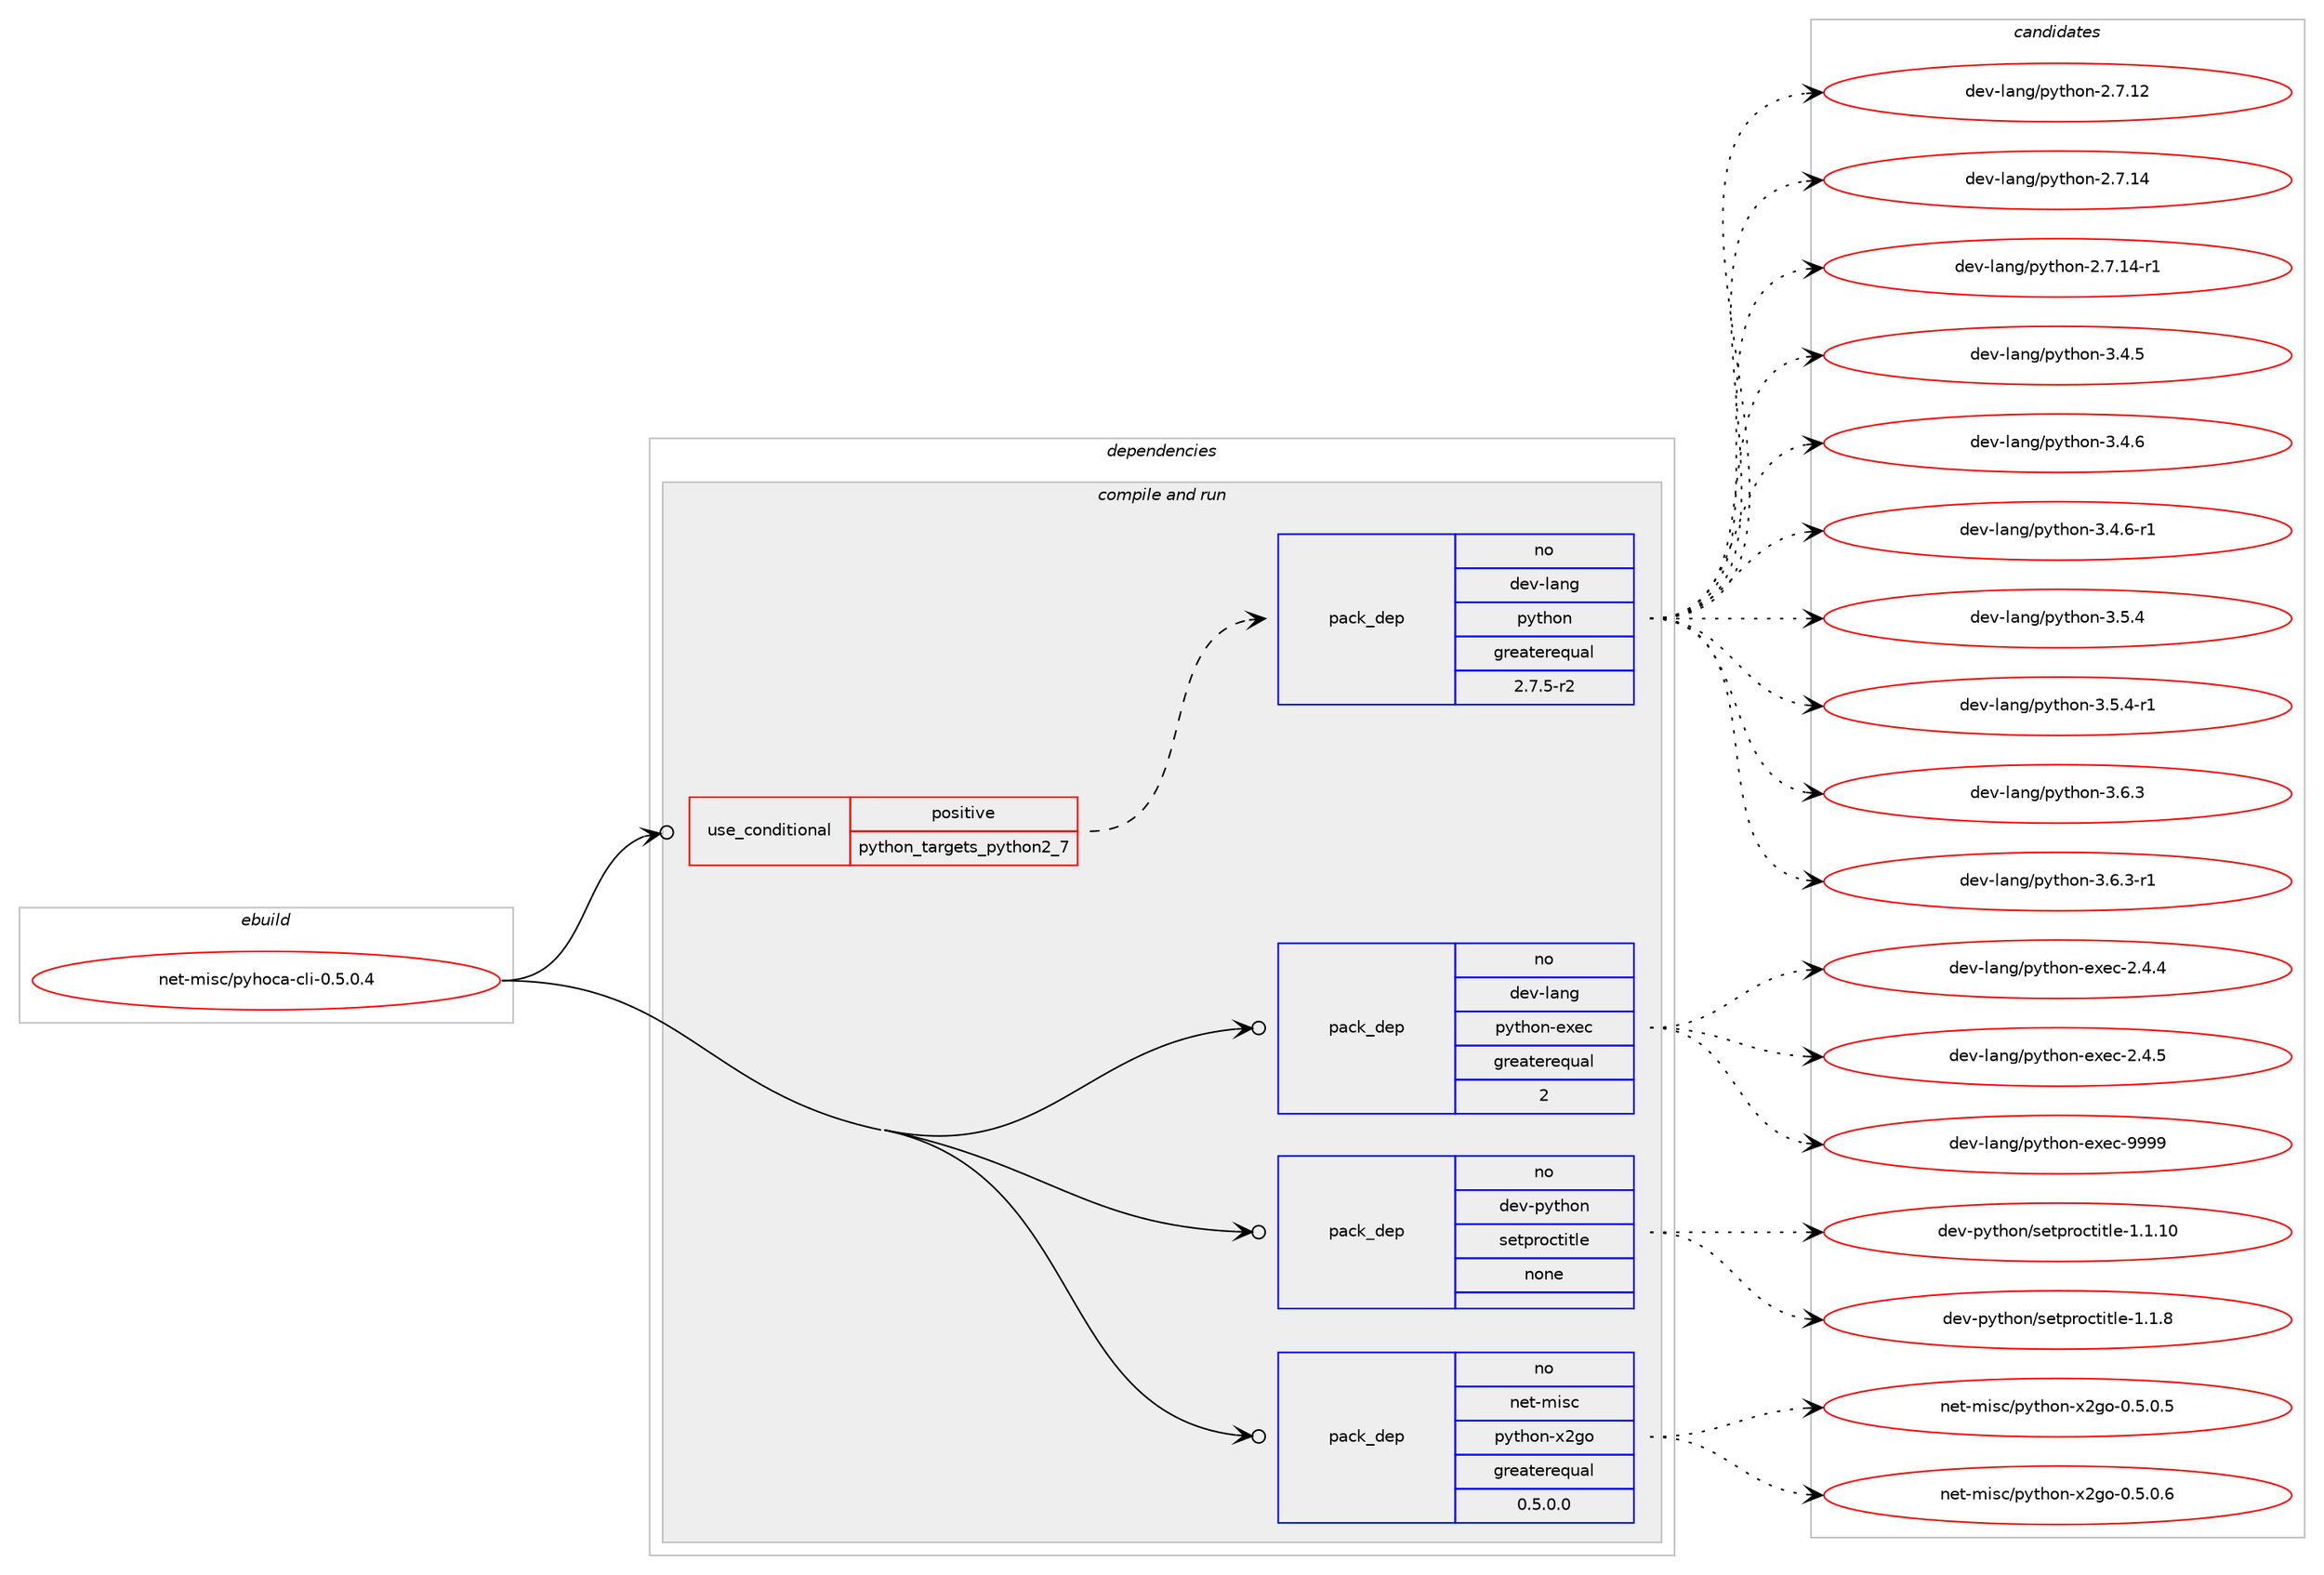 digraph prolog {

# *************
# Graph options
# *************

newrank=true;
concentrate=true;
compound=true;
graph [rankdir=LR,fontname=Helvetica,fontsize=10,ranksep=1.5];#, ranksep=2.5, nodesep=0.2];
edge  [arrowhead=vee];
node  [fontname=Helvetica,fontsize=10];

# **********
# The ebuild
# **********

subgraph cluster_leftcol {
color=gray;
rank=same;
label=<<i>ebuild</i>>;
id [label="net-misc/pyhoca-cli-0.5.0.4", color=red, width=4, href="../net-misc/pyhoca-cli-0.5.0.4.svg"];
}

# ****************
# The dependencies
# ****************

subgraph cluster_midcol {
color=gray;
label=<<i>dependencies</i>>;
subgraph cluster_compile {
fillcolor="#eeeeee";
style=filled;
label=<<i>compile</i>>;
}
subgraph cluster_compileandrun {
fillcolor="#eeeeee";
style=filled;
label=<<i>compile and run</i>>;
subgraph cond215 {
dependency795 [label=<<TABLE BORDER="0" CELLBORDER="1" CELLSPACING="0" CELLPADDING="4"><TR><TD ROWSPAN="3" CELLPADDING="10">use_conditional</TD></TR><TR><TD>positive</TD></TR><TR><TD>python_targets_python2_7</TD></TR></TABLE>>, shape=none, color=red];
subgraph pack569 {
dependency796 [label=<<TABLE BORDER="0" CELLBORDER="1" CELLSPACING="0" CELLPADDING="4" WIDTH="220"><TR><TD ROWSPAN="6" CELLPADDING="30">pack_dep</TD></TR><TR><TD WIDTH="110">no</TD></TR><TR><TD>dev-lang</TD></TR><TR><TD>python</TD></TR><TR><TD>greaterequal</TD></TR><TR><TD>2.7.5-r2</TD></TR></TABLE>>, shape=none, color=blue];
}
dependency795:e -> dependency796:w [weight=20,style="dashed",arrowhead="vee"];
}
id:e -> dependency795:w [weight=20,style="solid",arrowhead="odotvee"];
subgraph pack570 {
dependency797 [label=<<TABLE BORDER="0" CELLBORDER="1" CELLSPACING="0" CELLPADDING="4" WIDTH="220"><TR><TD ROWSPAN="6" CELLPADDING="30">pack_dep</TD></TR><TR><TD WIDTH="110">no</TD></TR><TR><TD>dev-lang</TD></TR><TR><TD>python-exec</TD></TR><TR><TD>greaterequal</TD></TR><TR><TD>2</TD></TR></TABLE>>, shape=none, color=blue];
}
id:e -> dependency797:w [weight=20,style="solid",arrowhead="odotvee"];
subgraph pack571 {
dependency798 [label=<<TABLE BORDER="0" CELLBORDER="1" CELLSPACING="0" CELLPADDING="4" WIDTH="220"><TR><TD ROWSPAN="6" CELLPADDING="30">pack_dep</TD></TR><TR><TD WIDTH="110">no</TD></TR><TR><TD>dev-python</TD></TR><TR><TD>setproctitle</TD></TR><TR><TD>none</TD></TR><TR><TD></TD></TR></TABLE>>, shape=none, color=blue];
}
id:e -> dependency798:w [weight=20,style="solid",arrowhead="odotvee"];
subgraph pack572 {
dependency799 [label=<<TABLE BORDER="0" CELLBORDER="1" CELLSPACING="0" CELLPADDING="4" WIDTH="220"><TR><TD ROWSPAN="6" CELLPADDING="30">pack_dep</TD></TR><TR><TD WIDTH="110">no</TD></TR><TR><TD>net-misc</TD></TR><TR><TD>python-x2go</TD></TR><TR><TD>greaterequal</TD></TR><TR><TD>0.5.0.0</TD></TR></TABLE>>, shape=none, color=blue];
}
id:e -> dependency799:w [weight=20,style="solid",arrowhead="odotvee"];
}
subgraph cluster_run {
fillcolor="#eeeeee";
style=filled;
label=<<i>run</i>>;
}
}

# **************
# The candidates
# **************

subgraph cluster_choices {
rank=same;
color=gray;
label=<<i>candidates</i>>;

subgraph choice569 {
color=black;
nodesep=1;
choice10010111845108971101034711212111610411111045504655464950 [label="dev-lang/python-2.7.12", color=red, width=4,href="../dev-lang/python-2.7.12.svg"];
choice10010111845108971101034711212111610411111045504655464952 [label="dev-lang/python-2.7.14", color=red, width=4,href="../dev-lang/python-2.7.14.svg"];
choice100101118451089711010347112121116104111110455046554649524511449 [label="dev-lang/python-2.7.14-r1", color=red, width=4,href="../dev-lang/python-2.7.14-r1.svg"];
choice100101118451089711010347112121116104111110455146524653 [label="dev-lang/python-3.4.5", color=red, width=4,href="../dev-lang/python-3.4.5.svg"];
choice100101118451089711010347112121116104111110455146524654 [label="dev-lang/python-3.4.6", color=red, width=4,href="../dev-lang/python-3.4.6.svg"];
choice1001011184510897110103471121211161041111104551465246544511449 [label="dev-lang/python-3.4.6-r1", color=red, width=4,href="../dev-lang/python-3.4.6-r1.svg"];
choice100101118451089711010347112121116104111110455146534652 [label="dev-lang/python-3.5.4", color=red, width=4,href="../dev-lang/python-3.5.4.svg"];
choice1001011184510897110103471121211161041111104551465346524511449 [label="dev-lang/python-3.5.4-r1", color=red, width=4,href="../dev-lang/python-3.5.4-r1.svg"];
choice100101118451089711010347112121116104111110455146544651 [label="dev-lang/python-3.6.3", color=red, width=4,href="../dev-lang/python-3.6.3.svg"];
choice1001011184510897110103471121211161041111104551465446514511449 [label="dev-lang/python-3.6.3-r1", color=red, width=4,href="../dev-lang/python-3.6.3-r1.svg"];
dependency796:e -> choice10010111845108971101034711212111610411111045504655464950:w [style=dotted,weight="100"];
dependency796:e -> choice10010111845108971101034711212111610411111045504655464952:w [style=dotted,weight="100"];
dependency796:e -> choice100101118451089711010347112121116104111110455046554649524511449:w [style=dotted,weight="100"];
dependency796:e -> choice100101118451089711010347112121116104111110455146524653:w [style=dotted,weight="100"];
dependency796:e -> choice100101118451089711010347112121116104111110455146524654:w [style=dotted,weight="100"];
dependency796:e -> choice1001011184510897110103471121211161041111104551465246544511449:w [style=dotted,weight="100"];
dependency796:e -> choice100101118451089711010347112121116104111110455146534652:w [style=dotted,weight="100"];
dependency796:e -> choice1001011184510897110103471121211161041111104551465346524511449:w [style=dotted,weight="100"];
dependency796:e -> choice100101118451089711010347112121116104111110455146544651:w [style=dotted,weight="100"];
dependency796:e -> choice1001011184510897110103471121211161041111104551465446514511449:w [style=dotted,weight="100"];
}
subgraph choice570 {
color=black;
nodesep=1;
choice1001011184510897110103471121211161041111104510112010199455046524652 [label="dev-lang/python-exec-2.4.4", color=red, width=4,href="../dev-lang/python-exec-2.4.4.svg"];
choice1001011184510897110103471121211161041111104510112010199455046524653 [label="dev-lang/python-exec-2.4.5", color=red, width=4,href="../dev-lang/python-exec-2.4.5.svg"];
choice10010111845108971101034711212111610411111045101120101994557575757 [label="dev-lang/python-exec-9999", color=red, width=4,href="../dev-lang/python-exec-9999.svg"];
dependency797:e -> choice1001011184510897110103471121211161041111104510112010199455046524652:w [style=dotted,weight="100"];
dependency797:e -> choice1001011184510897110103471121211161041111104510112010199455046524653:w [style=dotted,weight="100"];
dependency797:e -> choice10010111845108971101034711212111610411111045101120101994557575757:w [style=dotted,weight="100"];
}
subgraph choice571 {
color=black;
nodesep=1;
choice10010111845112121116104111110471151011161121141119911610511610810145494649464948 [label="dev-python/setproctitle-1.1.10", color=red, width=4,href="../dev-python/setproctitle-1.1.10.svg"];
choice100101118451121211161041111104711510111611211411199116105116108101454946494656 [label="dev-python/setproctitle-1.1.8", color=red, width=4,href="../dev-python/setproctitle-1.1.8.svg"];
dependency798:e -> choice10010111845112121116104111110471151011161121141119911610511610810145494649464948:w [style=dotted,weight="100"];
dependency798:e -> choice100101118451121211161041111104711510111611211411199116105116108101454946494656:w [style=dotted,weight="100"];
}
subgraph choice572 {
color=black;
nodesep=1;
choice11010111645109105115994711212111610411111045120501031114548465346484653 [label="net-misc/python-x2go-0.5.0.5", color=red, width=4,href="../net-misc/python-x2go-0.5.0.5.svg"];
choice11010111645109105115994711212111610411111045120501031114548465346484654 [label="net-misc/python-x2go-0.5.0.6", color=red, width=4,href="../net-misc/python-x2go-0.5.0.6.svg"];
dependency799:e -> choice11010111645109105115994711212111610411111045120501031114548465346484653:w [style=dotted,weight="100"];
dependency799:e -> choice11010111645109105115994711212111610411111045120501031114548465346484654:w [style=dotted,weight="100"];
}
}

}
